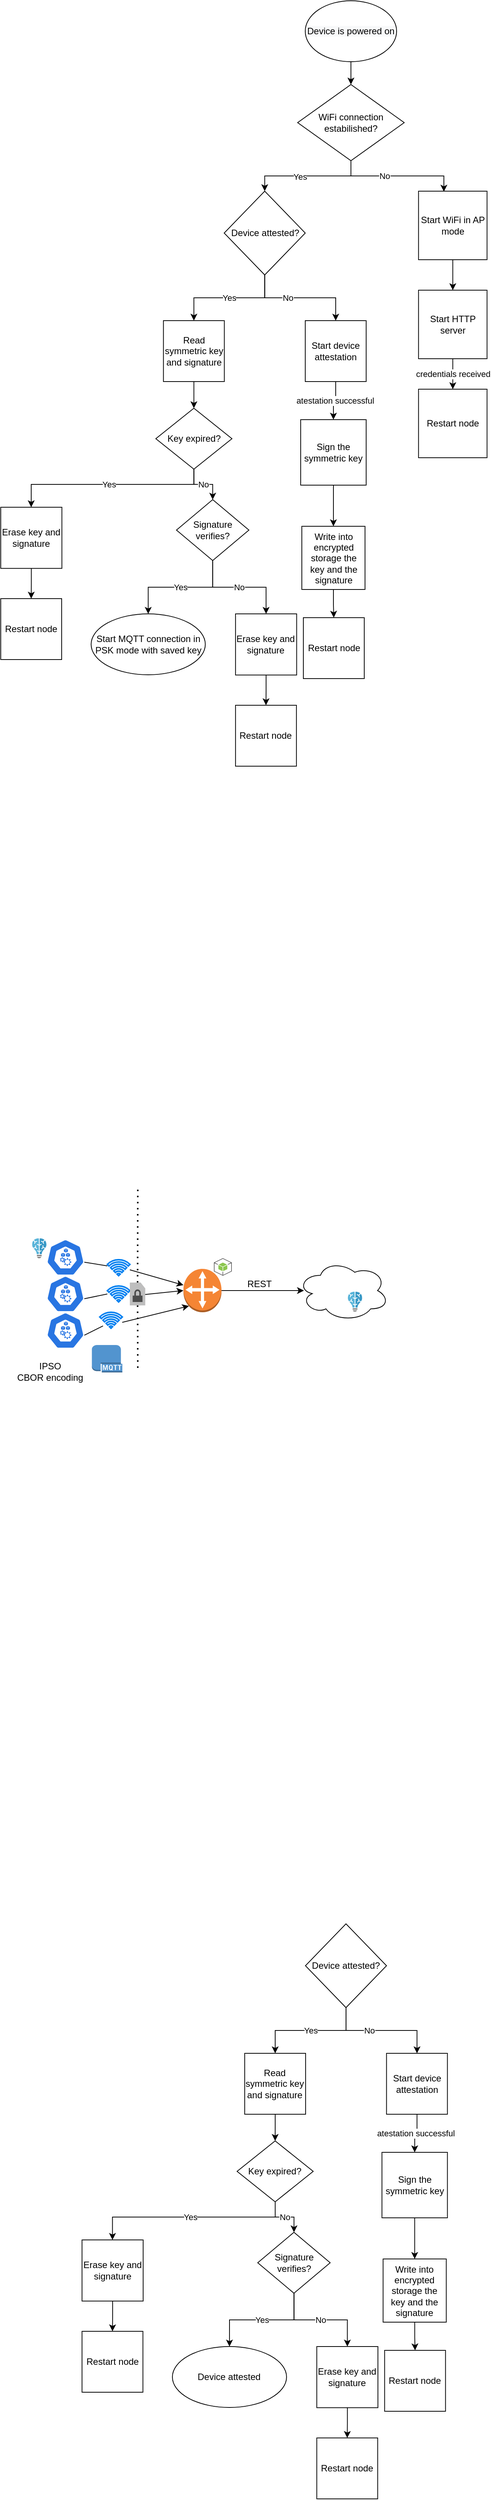 <mxfile version="17.5.0" type="device"><diagram id="DQRt0i2Rsdg41cgeBndE" name="Page-1"><mxGraphModel dx="1877" dy="2282" grid="0" gridSize="10" guides="1" tooltips="1" connect="1" arrows="1" fold="1" page="1" pageScale="1" pageWidth="850" pageHeight="1100" math="0" shadow="0"><root><mxCell id="0"/><mxCell id="1" parent="0"/><mxCell id="kivrVYfsMduGg142QbCl-1" value="" style="sketch=0;html=1;dashed=0;whitespace=wrap;fillColor=#2875E2;strokeColor=#ffffff;points=[[0.005,0.63,0],[0.1,0.2,0],[0.9,0.2,0],[0.5,0,0],[0.995,0.63,0],[0.72,0.99,0],[0.5,1,0],[0.28,0.99,0]];shape=mxgraph.kubernetes.icon;prIcon=node" parent="1" vertex="1"><mxGeometry x="-760" y="541" width="50" height="48" as="geometry"/></mxCell><mxCell id="kivrVYfsMduGg142QbCl-2" value="" style="shape=image;html=1;verticalAlign=top;verticalLabelPosition=bottom;labelBackgroundColor=#ffffff;imageAspect=0;aspect=fixed;image=https://cdn1.iconfinder.com/data/icons/hawcons/32/700056-icon-23-file-c-128.png" parent="1" vertex="1"><mxGeometry x="-754" y="503" width="38" height="38" as="geometry"/></mxCell><mxCell id="kivrVYfsMduGg142QbCl-4" value="" style="outlineConnect=0;dashed=0;verticalLabelPosition=bottom;verticalAlign=top;align=center;html=1;shape=mxgraph.aws3.customer_gateway;fillColor=#F58534;gradientColor=none;" parent="1" vertex="1"><mxGeometry x="-580" y="580" width="50" height="57" as="geometry"/></mxCell><mxCell id="kivrVYfsMduGg142QbCl-5" value="" style="sketch=0;html=1;dashed=0;whitespace=wrap;fillColor=#2875E2;strokeColor=#ffffff;points=[[0.005,0.63,0],[0.1,0.2,0],[0.9,0.2,0],[0.5,0,0],[0.995,0.63,0],[0.72,0.99,0],[0.5,1,0],[0.28,0.99,0]];shape=mxgraph.kubernetes.icon;prIcon=node" parent="1" vertex="1"><mxGeometry x="-760" y="589" width="50" height="48" as="geometry"/></mxCell><mxCell id="kivrVYfsMduGg142QbCl-6" value="" style="sketch=0;html=1;dashed=0;whitespace=wrap;fillColor=#2875E2;strokeColor=#ffffff;points=[[0.005,0.63,0],[0.1,0.2,0],[0.9,0.2,0],[0.5,0,0],[0.995,0.63,0],[0.72,0.99,0],[0.5,1,0],[0.28,0.99,0]];shape=mxgraph.kubernetes.icon;prIcon=node" parent="1" vertex="1"><mxGeometry x="-760" y="637" width="50" height="48" as="geometry"/></mxCell><mxCell id="kivrVYfsMduGg142QbCl-7" value="" style="endArrow=none;dashed=1;html=1;dashPattern=1 3;strokeWidth=2;rounded=0;startArrow=none;" parent="1" source="kivrVYfsMduGg142QbCl-23" edge="1"><mxGeometry width="50" height="50" relative="1" as="geometry"><mxPoint x="-640" y="710" as="sourcePoint"/><mxPoint x="-640" y="470" as="targetPoint"/></mxGeometry></mxCell><mxCell id="kivrVYfsMduGg142QbCl-8" value="" style="endArrow=classic;html=1;rounded=0;exitX=0.995;exitY=0.63;exitDx=0;exitDy=0;exitPerimeter=0;startArrow=none;" parent="1" source="kivrVYfsMduGg142QbCl-3" target="kivrVYfsMduGg142QbCl-4" edge="1"><mxGeometry width="50" height="50" relative="1" as="geometry"><mxPoint x="-540" y="700" as="sourcePoint"/><mxPoint x="-490" y="650" as="targetPoint"/></mxGeometry></mxCell><mxCell id="kivrVYfsMduGg142QbCl-9" value="" style="endArrow=classic;html=1;rounded=0;exitX=0.995;exitY=0.63;exitDx=0;exitDy=0;exitPerimeter=0;entryX=0;entryY=0.5;entryDx=0;entryDy=0;entryPerimeter=0;startArrow=none;" parent="1" source="kivrVYfsMduGg142QbCl-12" target="kivrVYfsMduGg142QbCl-4" edge="1"><mxGeometry width="50" height="50" relative="1" as="geometry"><mxPoint x="-700.25" y="560.24" as="sourcePoint"/><mxPoint x="-570.0" y="609.118" as="targetPoint"/></mxGeometry></mxCell><mxCell id="kivrVYfsMduGg142QbCl-10" value="" style="endArrow=classic;html=1;rounded=0;exitX=0.995;exitY=0.63;exitDx=0;exitDy=0;exitPerimeter=0;entryX=0.145;entryY=0.855;entryDx=0;entryDy=0;entryPerimeter=0;startArrow=none;" parent="1" source="kivrVYfsMduGg142QbCl-14" target="kivrVYfsMduGg142QbCl-4" edge="1"><mxGeometry width="50" height="50" relative="1" as="geometry"><mxPoint x="-690.25" y="570.24" as="sourcePoint"/><mxPoint x="-560.0" y="619.118" as="targetPoint"/></mxGeometry></mxCell><mxCell id="kivrVYfsMduGg142QbCl-3" value="" style="html=1;verticalLabelPosition=bottom;align=center;labelBackgroundColor=#ffffff;verticalAlign=top;strokeWidth=2;strokeColor=#0080F0;shadow=0;dashed=0;shape=mxgraph.ios7.icons.wifi;pointerEvents=1" parent="1" vertex="1"><mxGeometry x="-680" y="568" width="29.7" height="21" as="geometry"/></mxCell><mxCell id="kivrVYfsMduGg142QbCl-11" value="" style="endArrow=none;html=1;rounded=0;exitX=0.995;exitY=0.63;exitDx=0;exitDy=0;exitPerimeter=0;" parent="1" source="kivrVYfsMduGg142QbCl-1" target="kivrVYfsMduGg142QbCl-3" edge="1"><mxGeometry width="50" height="50" relative="1" as="geometry"><mxPoint x="-710.25" y="571.24" as="sourcePoint"/><mxPoint x="-580.0" y="602.5" as="targetPoint"/></mxGeometry></mxCell><mxCell id="kivrVYfsMduGg142QbCl-12" value="" style="html=1;verticalLabelPosition=bottom;align=center;labelBackgroundColor=#ffffff;verticalAlign=top;strokeWidth=2;strokeColor=#0080F0;shadow=0;dashed=0;shape=mxgraph.ios7.icons.wifi;pointerEvents=1" parent="1" vertex="1"><mxGeometry x="-680" y="602.5" width="29.7" height="21" as="geometry"/></mxCell><mxCell id="kivrVYfsMduGg142QbCl-13" value="" style="endArrow=none;html=1;rounded=0;exitX=0.995;exitY=0.63;exitDx=0;exitDy=0;exitPerimeter=0;entryX=0;entryY=0.5;entryDx=0;entryDy=0;entryPerimeter=0;" parent="1" source="kivrVYfsMduGg142QbCl-5" target="kivrVYfsMduGg142QbCl-12" edge="1"><mxGeometry width="50" height="50" relative="1" as="geometry"><mxPoint x="-710.25" y="619.24" as="sourcePoint"/><mxPoint x="-580.0" y="608.5" as="targetPoint"/></mxGeometry></mxCell><mxCell id="kivrVYfsMduGg142QbCl-14" value="" style="html=1;verticalLabelPosition=bottom;align=center;labelBackgroundColor=#ffffff;verticalAlign=top;strokeWidth=2;strokeColor=#0080F0;shadow=0;dashed=0;shape=mxgraph.ios7.icons.wifi;pointerEvents=1" parent="1" vertex="1"><mxGeometry x="-690" y="637" width="29.7" height="21" as="geometry"/></mxCell><mxCell id="kivrVYfsMduGg142QbCl-15" value="" style="endArrow=none;html=1;rounded=0;exitX=0.995;exitY=0.63;exitDx=0;exitDy=0;exitPerimeter=0;entryX=0.145;entryY=0.855;entryDx=0;entryDy=0;entryPerimeter=0;" parent="1" source="kivrVYfsMduGg142QbCl-6" target="kivrVYfsMduGg142QbCl-14" edge="1"><mxGeometry width="50" height="50" relative="1" as="geometry"><mxPoint x="-710.25" y="667.24" as="sourcePoint"/><mxPoint x="-572.75" y="628.735" as="targetPoint"/></mxGeometry></mxCell><mxCell id="kivrVYfsMduGg142QbCl-16" value="" style="ellipse;shape=cloud;whiteSpace=wrap;html=1;" parent="1" vertex="1"><mxGeometry x="-430" y="568.5" width="120" height="80" as="geometry"/></mxCell><mxCell id="kivrVYfsMduGg142QbCl-17" value="" style="endArrow=classic;html=1;rounded=0;exitX=1;exitY=0.5;exitDx=0;exitDy=0;exitPerimeter=0;entryX=0.069;entryY=0.444;entryDx=0;entryDy=0;entryPerimeter=0;" parent="1" source="kivrVYfsMduGg142QbCl-4" edge="1"><mxGeometry width="50" height="50" relative="1" as="geometry"><mxPoint x="-540" y="700" as="sourcePoint"/><mxPoint x="-421.72" y="608.52" as="targetPoint"/></mxGeometry></mxCell><mxCell id="kivrVYfsMduGg142QbCl-18" value="REST" style="text;html=1;strokeColor=none;fillColor=none;align=center;verticalAlign=middle;whiteSpace=wrap;rounded=0;" parent="1" vertex="1"><mxGeometry x="-500" y="590" width="40" height="20" as="geometry"/></mxCell><mxCell id="kivrVYfsMduGg142QbCl-20" value="" style="outlineConnect=0;dashed=0;verticalLabelPosition=bottom;verticalAlign=top;align=center;html=1;shape=mxgraph.aws3.mqtt_protocol;fillColor=#5294CF;gradientColor=none;" parent="1" vertex="1"><mxGeometry x="-700.3" y="680" width="40" height="36" as="geometry"/></mxCell><mxCell id="kivrVYfsMduGg142QbCl-21" value="IPSO&lt;br&gt;CBOR encoding" style="text;html=1;strokeColor=none;fillColor=none;align=center;verticalAlign=middle;whiteSpace=wrap;rounded=0;" parent="1" vertex="1"><mxGeometry x="-800" y="700" width="90" height="30" as="geometry"/></mxCell><mxCell id="kivrVYfsMduGg142QbCl-23" value="" style="outlineConnect=0;dashed=0;verticalLabelPosition=bottom;verticalAlign=top;align=center;html=1;shape=mxgraph.aws3.encrypted_data;fillColor=#7D7C7C;gradientColor=none;" parent="1" vertex="1"><mxGeometry x="-650.3" y="598" width="20" height="30" as="geometry"/></mxCell><mxCell id="kivrVYfsMduGg142QbCl-26" value="" style="endArrow=none;dashed=1;html=1;dashPattern=1 3;strokeWidth=2;rounded=0;" parent="1" target="kivrVYfsMduGg142QbCl-23" edge="1"><mxGeometry width="50" height="50" relative="1" as="geometry"><mxPoint x="-640" y="710" as="sourcePoint"/><mxPoint x="-640" y="470" as="targetPoint"/></mxGeometry></mxCell><mxCell id="kivrVYfsMduGg142QbCl-27" value="" style="outlineConnect=0;dashed=0;verticalLabelPosition=bottom;verticalAlign=top;align=center;html=1;shape=mxgraph.aws3.android;fillColor=#8CC64F;gradientColor=none;" parent="1" vertex="1"><mxGeometry x="-540" y="566" width="23.5" height="23" as="geometry"/></mxCell><mxCell id="kivrVYfsMduGg142QbCl-28" value="" style="shape=image;html=1;verticalAlign=top;verticalLabelPosition=bottom;labelBackgroundColor=#ffffff;imageAspect=0;aspect=fixed;image=https://cdn2.iconfinder.com/data/icons/vivid/48/thunder-128.png" parent="1" vertex="1"><mxGeometry x="-390" y="584" width="26" height="26" as="geometry"/></mxCell><mxCell id="kivrVYfsMduGg142QbCl-29" value="" style="sketch=0;aspect=fixed;html=1;points=[];align=center;image;fontSize=12;image=img/lib/mscae/Batch_AI.svg;" parent="1" vertex="1"><mxGeometry x="-364" y="610" width="18.8" height="26.11" as="geometry"/></mxCell><mxCell id="kivrVYfsMduGg142QbCl-30" value="" style="sketch=0;aspect=fixed;html=1;points=[];align=center;image;fontSize=12;image=img/lib/mscae/Batch_AI.svg;" parent="1" vertex="1"><mxGeometry x="-778.8" y="539.89" width="18.8" height="26.11" as="geometry"/></mxCell><mxCell id="pYSmCd9Iy5BLmg001pCB-5" value="" style="edgeStyle=orthogonalEdgeStyle;rounded=0;orthogonalLoop=1;jettySize=auto;html=1;" parent="1" source="pYSmCd9Iy5BLmg001pCB-3" target="pYSmCd9Iy5BLmg001pCB-4" edge="1"><mxGeometry relative="1" as="geometry"/></mxCell><mxCell id="pYSmCd9Iy5BLmg001pCB-3" value="&#10;&#10;&lt;span style=&quot;color: rgb(0, 0, 0); font-family: helvetica; font-size: 12px; font-style: normal; font-weight: 400; letter-spacing: normal; text-align: center; text-indent: 0px; text-transform: none; word-spacing: 0px; background-color: rgb(248, 249, 250); display: inline; float: none;&quot;&gt;Device is powered on&lt;/span&gt;&#10;&#10;" style="ellipse;whiteSpace=wrap;html=1;" parent="1" vertex="1"><mxGeometry x="-420" y="-1085" width="120" height="80" as="geometry"/></mxCell><mxCell id="pYSmCd9Iy5BLmg001pCB-7" style="edgeStyle=orthogonalEdgeStyle;rounded=0;orthogonalLoop=1;jettySize=auto;html=1;" parent="1" source="pYSmCd9Iy5BLmg001pCB-4" target="pYSmCd9Iy5BLmg001pCB-6" edge="1"><mxGeometry relative="1" as="geometry"/></mxCell><mxCell id="pYSmCd9Iy5BLmg001pCB-8" value="Yes" style="edgeLabel;html=1;align=center;verticalAlign=middle;resizable=0;points=[];" parent="pYSmCd9Iy5BLmg001pCB-7" vertex="1" connectable="0"><mxGeometry x="0.14" y="1" relative="1" as="geometry"><mxPoint as="offset"/></mxGeometry></mxCell><mxCell id="pYSmCd9Iy5BLmg001pCB-11" style="edgeStyle=orthogonalEdgeStyle;rounded=0;orthogonalLoop=1;jettySize=auto;html=1;exitX=0.5;exitY=1;exitDx=0;exitDy=0;entryX=0.37;entryY=0.007;entryDx=0;entryDy=0;entryPerimeter=0;" parent="1" source="pYSmCd9Iy5BLmg001pCB-4" target="pYSmCd9Iy5BLmg001pCB-13" edge="1"><mxGeometry relative="1" as="geometry"><mxPoint x="-236.762" y="-834.988" as="targetPoint"/></mxGeometry></mxCell><mxCell id="pYSmCd9Iy5BLmg001pCB-12" value="No" style="edgeLabel;html=1;align=center;verticalAlign=middle;resizable=0;points=[];" parent="pYSmCd9Iy5BLmg001pCB-11" vertex="1" connectable="0"><mxGeometry x="-0.215" relative="1" as="geometry"><mxPoint as="offset"/></mxGeometry></mxCell><mxCell id="pYSmCd9Iy5BLmg001pCB-4" value="WiFi connection estabilished?" style="rhombus;whiteSpace=wrap;html=1;" parent="1" vertex="1"><mxGeometry x="-430" y="-975" width="140" height="100" as="geometry"/></mxCell><mxCell id="pYSmCd9Iy5BLmg001pCB-23" style="edgeStyle=orthogonalEdgeStyle;rounded=0;orthogonalLoop=1;jettySize=auto;html=1;" parent="1" source="pYSmCd9Iy5BLmg001pCB-6" target="pYSmCd9Iy5BLmg001pCB-22" edge="1"><mxGeometry relative="1" as="geometry"><mxPoint x="-426" y="-665" as="targetPoint"/></mxGeometry></mxCell><mxCell id="pYSmCd9Iy5BLmg001pCB-25" value="No" style="edgeLabel;html=1;align=center;verticalAlign=middle;resizable=0;points=[];" parent="pYSmCd9Iy5BLmg001pCB-23" vertex="1" connectable="0"><mxGeometry x="-0.216" relative="1" as="geometry"><mxPoint as="offset"/></mxGeometry></mxCell><mxCell id="pYSmCd9Iy5BLmg001pCB-34" value="Yes" style="edgeStyle=orthogonalEdgeStyle;rounded=0;orthogonalLoop=1;jettySize=auto;html=1;" parent="1" source="pYSmCd9Iy5BLmg001pCB-6" target="pYSmCd9Iy5BLmg001pCB-33" edge="1"><mxGeometry relative="1" as="geometry"/></mxCell><mxCell id="pYSmCd9Iy5BLmg001pCB-6" value="Device attested?" style="rhombus;whiteSpace=wrap;html=1;" parent="1" vertex="1"><mxGeometry x="-526.5" y="-835" width="106.5" height="110" as="geometry"/></mxCell><mxCell id="pYSmCd9Iy5BLmg001pCB-15" style="edgeStyle=orthogonalEdgeStyle;rounded=0;orthogonalLoop=1;jettySize=auto;html=1;entryX=0.5;entryY=0;entryDx=0;entryDy=0;" parent="1" source="pYSmCd9Iy5BLmg001pCB-13" target="pYSmCd9Iy5BLmg001pCB-14" edge="1"><mxGeometry relative="1" as="geometry"/></mxCell><mxCell id="pYSmCd9Iy5BLmg001pCB-13" value="Start WiFi in AP mode" style="whiteSpace=wrap;html=1;aspect=fixed;" parent="1" vertex="1"><mxGeometry x="-271.2" y="-835" width="90" height="90" as="geometry"/></mxCell><mxCell id="pYSmCd9Iy5BLmg001pCB-17" value="credentials received" style="edgeStyle=orthogonalEdgeStyle;rounded=0;orthogonalLoop=1;jettySize=auto;html=1;entryX=0.5;entryY=0;entryDx=0;entryDy=0;" parent="1" source="pYSmCd9Iy5BLmg001pCB-14" target="pYSmCd9Iy5BLmg001pCB-16" edge="1"><mxGeometry relative="1" as="geometry"/></mxCell><mxCell id="pYSmCd9Iy5BLmg001pCB-14" value="Start HTTP server" style="whiteSpace=wrap;html=1;aspect=fixed;" parent="1" vertex="1"><mxGeometry x="-271.2" y="-705" width="90" height="90" as="geometry"/></mxCell><mxCell id="pYSmCd9Iy5BLmg001pCB-16" value="Restart node" style="whiteSpace=wrap;html=1;aspect=fixed;" parent="1" vertex="1"><mxGeometry x="-271.2" y="-575" width="90" height="90" as="geometry"/></mxCell><mxCell id="pYSmCd9Iy5BLmg001pCB-19" value="Start MQTT connection in PSK mode with saved key" style="ellipse;whiteSpace=wrap;html=1;" parent="1" vertex="1"><mxGeometry x="-701.3" y="-280" width="150" height="80" as="geometry"/></mxCell><mxCell id="pYSmCd9Iy5BLmg001pCB-28" value="atestation successful" style="edgeStyle=orthogonalEdgeStyle;rounded=0;orthogonalLoop=1;jettySize=auto;html=1;entryX=0.5;entryY=0;entryDx=0;entryDy=0;" parent="1" source="pYSmCd9Iy5BLmg001pCB-22" target="pYSmCd9Iy5BLmg001pCB-27" edge="1"><mxGeometry relative="1" as="geometry"/></mxCell><mxCell id="pYSmCd9Iy5BLmg001pCB-22" value="Start device attestation" style="whiteSpace=wrap;html=1;aspect=fixed;" parent="1" vertex="1"><mxGeometry x="-420" y="-665" width="80" height="80" as="geometry"/></mxCell><mxCell id="pYSmCd9Iy5BLmg001pCB-30" style="edgeStyle=orthogonalEdgeStyle;rounded=0;orthogonalLoop=1;jettySize=auto;html=1;entryX=0.5;entryY=0;entryDx=0;entryDy=0;" parent="1" source="pYSmCd9Iy5BLmg001pCB-27" target="pYSmCd9Iy5BLmg001pCB-29" edge="1"><mxGeometry relative="1" as="geometry"/></mxCell><mxCell id="pYSmCd9Iy5BLmg001pCB-27" value="Sign the symmetric key" style="whiteSpace=wrap;html=1;aspect=fixed;" parent="1" vertex="1"><mxGeometry x="-426" y="-535" width="86" height="86" as="geometry"/></mxCell><mxCell id="pYSmCd9Iy5BLmg001pCB-32" style="edgeStyle=orthogonalEdgeStyle;rounded=0;orthogonalLoop=1;jettySize=auto;html=1;" parent="1" source="pYSmCd9Iy5BLmg001pCB-29" target="pYSmCd9Iy5BLmg001pCB-31" edge="1"><mxGeometry relative="1" as="geometry"/></mxCell><mxCell id="pYSmCd9Iy5BLmg001pCB-29" value="Write into encrypted storage the key and the signature" style="whiteSpace=wrap;html=1;aspect=fixed;" parent="1" vertex="1"><mxGeometry x="-424.5" y="-395" width="83" height="83" as="geometry"/></mxCell><mxCell id="pYSmCd9Iy5BLmg001pCB-31" value="Restart node" style="whiteSpace=wrap;html=1;aspect=fixed;" parent="1" vertex="1"><mxGeometry x="-422.5" y="-275" width="80" height="80" as="geometry"/></mxCell><mxCell id="pYSmCd9Iy5BLmg001pCB-44" style="edgeStyle=orthogonalEdgeStyle;rounded=0;orthogonalLoop=1;jettySize=auto;html=1;entryX=0.5;entryY=0;entryDx=0;entryDy=0;" parent="1" source="pYSmCd9Iy5BLmg001pCB-33" target="pYSmCd9Iy5BLmg001pCB-43" edge="1"><mxGeometry relative="1" as="geometry"/></mxCell><mxCell id="pYSmCd9Iy5BLmg001pCB-33" value="Read symmetric key and signature" style="whiteSpace=wrap;html=1;aspect=fixed;" parent="1" vertex="1"><mxGeometry x="-606.3" y="-665" width="80" height="80" as="geometry"/></mxCell><mxCell id="pYSmCd9Iy5BLmg001pCB-37" value="Yes" style="edgeStyle=orthogonalEdgeStyle;rounded=0;orthogonalLoop=1;jettySize=auto;html=1;entryX=0.5;entryY=0;entryDx=0;entryDy=0;" parent="1" source="pYSmCd9Iy5BLmg001pCB-35" target="pYSmCd9Iy5BLmg001pCB-19" edge="1"><mxGeometry relative="1" as="geometry"/></mxCell><mxCell id="pYSmCd9Iy5BLmg001pCB-39" value="No" style="edgeStyle=orthogonalEdgeStyle;rounded=0;orthogonalLoop=1;jettySize=auto;html=1;entryX=0.5;entryY=0;entryDx=0;entryDy=0;" parent="1" source="pYSmCd9Iy5BLmg001pCB-35" target="pYSmCd9Iy5BLmg001pCB-38" edge="1"><mxGeometry relative="1" as="geometry"/></mxCell><mxCell id="pYSmCd9Iy5BLmg001pCB-35" value="Signature verifies?" style="rhombus;whiteSpace=wrap;html=1;" parent="1" vertex="1"><mxGeometry x="-589.17" y="-430" width="95.15" height="80" as="geometry"/></mxCell><mxCell id="pYSmCd9Iy5BLmg001pCB-41" style="edgeStyle=orthogonalEdgeStyle;rounded=0;orthogonalLoop=1;jettySize=auto;html=1;entryX=0.5;entryY=0;entryDx=0;entryDy=0;" parent="1" source="pYSmCd9Iy5BLmg001pCB-38" target="pYSmCd9Iy5BLmg001pCB-40" edge="1"><mxGeometry relative="1" as="geometry"/></mxCell><mxCell id="pYSmCd9Iy5BLmg001pCB-38" value="Erase key and signature" style="whiteSpace=wrap;html=1;aspect=fixed;" parent="1" vertex="1"><mxGeometry x="-511.6" y="-280" width="80.3" height="80.3" as="geometry"/></mxCell><mxCell id="pYSmCd9Iy5BLmg001pCB-40" value="Restart node" style="whiteSpace=wrap;html=1;aspect=fixed;" parent="1" vertex="1"><mxGeometry x="-511.6" y="-160" width="80" height="80" as="geometry"/></mxCell><mxCell id="pYSmCd9Iy5BLmg001pCB-46" value="No" style="edgeStyle=orthogonalEdgeStyle;rounded=0;orthogonalLoop=1;jettySize=auto;html=1;" parent="1" source="pYSmCd9Iy5BLmg001pCB-43" target="pYSmCd9Iy5BLmg001pCB-35" edge="1"><mxGeometry relative="1" as="geometry"/></mxCell><mxCell id="pYSmCd9Iy5BLmg001pCB-49" value="Yes" style="edgeStyle=orthogonalEdgeStyle;rounded=0;orthogonalLoop=1;jettySize=auto;html=1;" parent="1" source="pYSmCd9Iy5BLmg001pCB-43" target="pYSmCd9Iy5BLmg001pCB-47" edge="1"><mxGeometry relative="1" as="geometry"><Array as="points"><mxPoint x="-566" y="-450"/><mxPoint x="-780" y="-450"/></Array></mxGeometry></mxCell><mxCell id="pYSmCd9Iy5BLmg001pCB-43" value="Key expired?" style="rhombus;whiteSpace=wrap;html=1;" parent="1" vertex="1"><mxGeometry x="-616.3" y="-550" width="100" height="80" as="geometry"/></mxCell><mxCell id="pYSmCd9Iy5BLmg001pCB-50" style="edgeStyle=orthogonalEdgeStyle;rounded=0;orthogonalLoop=1;jettySize=auto;html=1;entryX=0.5;entryY=0;entryDx=0;entryDy=0;" parent="1" source="pYSmCd9Iy5BLmg001pCB-47" target="pYSmCd9Iy5BLmg001pCB-48" edge="1"><mxGeometry relative="1" as="geometry"/></mxCell><mxCell id="pYSmCd9Iy5BLmg001pCB-47" value="Erase key and signature" style="whiteSpace=wrap;html=1;aspect=fixed;" parent="1" vertex="1"><mxGeometry x="-820" y="-420" width="80.3" height="80.3" as="geometry"/></mxCell><mxCell id="pYSmCd9Iy5BLmg001pCB-48" value="Restart node" style="whiteSpace=wrap;html=1;aspect=fixed;" parent="1" vertex="1"><mxGeometry x="-820" y="-300" width="80" height="80" as="geometry"/></mxCell><mxCell id="xKnhoNi3KihM0i0iBXRl-1" style="edgeStyle=orthogonalEdgeStyle;rounded=0;orthogonalLoop=1;jettySize=auto;html=1;" edge="1" parent="1" source="xKnhoNi3KihM0i0iBXRl-4" target="xKnhoNi3KihM0i0iBXRl-7"><mxGeometry relative="1" as="geometry"><mxPoint x="-319.25" y="1610" as="targetPoint"/></mxGeometry></mxCell><mxCell id="xKnhoNi3KihM0i0iBXRl-2" value="No" style="edgeLabel;html=1;align=center;verticalAlign=middle;resizable=0;points=[];" vertex="1" connectable="0" parent="xKnhoNi3KihM0i0iBXRl-1"><mxGeometry x="-0.216" relative="1" as="geometry"><mxPoint as="offset"/></mxGeometry></mxCell><mxCell id="xKnhoNi3KihM0i0iBXRl-3" value="Yes" style="edgeStyle=orthogonalEdgeStyle;rounded=0;orthogonalLoop=1;jettySize=auto;html=1;" edge="1" parent="1" source="xKnhoNi3KihM0i0iBXRl-4" target="xKnhoNi3KihM0i0iBXRl-14"><mxGeometry relative="1" as="geometry"/></mxCell><mxCell id="xKnhoNi3KihM0i0iBXRl-4" value="Device attested?" style="rhombus;whiteSpace=wrap;html=1;" vertex="1" parent="1"><mxGeometry x="-419.75" y="1440" width="106.5" height="110" as="geometry"/></mxCell><mxCell id="xKnhoNi3KihM0i0iBXRl-5" value="Device attested" style="ellipse;whiteSpace=wrap;html=1;" vertex="1" parent="1"><mxGeometry x="-594.55" y="1995" width="150" height="80" as="geometry"/></mxCell><mxCell id="xKnhoNi3KihM0i0iBXRl-6" value="atestation successful" style="edgeStyle=orthogonalEdgeStyle;rounded=0;orthogonalLoop=1;jettySize=auto;html=1;entryX=0.5;entryY=0;entryDx=0;entryDy=0;" edge="1" parent="1" source="xKnhoNi3KihM0i0iBXRl-7" target="xKnhoNi3KihM0i0iBXRl-9"><mxGeometry relative="1" as="geometry"/></mxCell><mxCell id="xKnhoNi3KihM0i0iBXRl-7" value="Start device attestation" style="whiteSpace=wrap;html=1;aspect=fixed;" vertex="1" parent="1"><mxGeometry x="-313.25" y="1610" width="80" height="80" as="geometry"/></mxCell><mxCell id="xKnhoNi3KihM0i0iBXRl-8" style="edgeStyle=orthogonalEdgeStyle;rounded=0;orthogonalLoop=1;jettySize=auto;html=1;entryX=0.5;entryY=0;entryDx=0;entryDy=0;" edge="1" parent="1" source="xKnhoNi3KihM0i0iBXRl-9" target="xKnhoNi3KihM0i0iBXRl-11"><mxGeometry relative="1" as="geometry"/></mxCell><mxCell id="xKnhoNi3KihM0i0iBXRl-9" value="Sign the symmetric key" style="whiteSpace=wrap;html=1;aspect=fixed;" vertex="1" parent="1"><mxGeometry x="-319.25" y="1740" width="86" height="86" as="geometry"/></mxCell><mxCell id="xKnhoNi3KihM0i0iBXRl-10" style="edgeStyle=orthogonalEdgeStyle;rounded=0;orthogonalLoop=1;jettySize=auto;html=1;" edge="1" parent="1" source="xKnhoNi3KihM0i0iBXRl-11" target="xKnhoNi3KihM0i0iBXRl-12"><mxGeometry relative="1" as="geometry"/></mxCell><mxCell id="xKnhoNi3KihM0i0iBXRl-11" value="Write into encrypted storage the key and the signature" style="whiteSpace=wrap;html=1;aspect=fixed;" vertex="1" parent="1"><mxGeometry x="-317.75" y="1880" width="83" height="83" as="geometry"/></mxCell><mxCell id="xKnhoNi3KihM0i0iBXRl-12" value="Restart node" style="whiteSpace=wrap;html=1;aspect=fixed;" vertex="1" parent="1"><mxGeometry x="-315.75" y="2000" width="80" height="80" as="geometry"/></mxCell><mxCell id="xKnhoNi3KihM0i0iBXRl-13" style="edgeStyle=orthogonalEdgeStyle;rounded=0;orthogonalLoop=1;jettySize=auto;html=1;entryX=0.5;entryY=0;entryDx=0;entryDy=0;" edge="1" parent="1" source="xKnhoNi3KihM0i0iBXRl-14" target="xKnhoNi3KihM0i0iBXRl-23"><mxGeometry relative="1" as="geometry"/></mxCell><mxCell id="xKnhoNi3KihM0i0iBXRl-14" value="Read symmetric key and signature" style="whiteSpace=wrap;html=1;aspect=fixed;" vertex="1" parent="1"><mxGeometry x="-499.55" y="1610" width="80" height="80" as="geometry"/></mxCell><mxCell id="xKnhoNi3KihM0i0iBXRl-15" value="Yes" style="edgeStyle=orthogonalEdgeStyle;rounded=0;orthogonalLoop=1;jettySize=auto;html=1;entryX=0.5;entryY=0;entryDx=0;entryDy=0;" edge="1" parent="1" source="xKnhoNi3KihM0i0iBXRl-17" target="xKnhoNi3KihM0i0iBXRl-5"><mxGeometry relative="1" as="geometry"/></mxCell><mxCell id="xKnhoNi3KihM0i0iBXRl-16" value="No" style="edgeStyle=orthogonalEdgeStyle;rounded=0;orthogonalLoop=1;jettySize=auto;html=1;entryX=0.5;entryY=0;entryDx=0;entryDy=0;" edge="1" parent="1" source="xKnhoNi3KihM0i0iBXRl-17" target="xKnhoNi3KihM0i0iBXRl-19"><mxGeometry relative="1" as="geometry"/></mxCell><mxCell id="xKnhoNi3KihM0i0iBXRl-17" value="Signature verifies?" style="rhombus;whiteSpace=wrap;html=1;" vertex="1" parent="1"><mxGeometry x="-482.42" y="1845" width="95.15" height="80" as="geometry"/></mxCell><mxCell id="xKnhoNi3KihM0i0iBXRl-18" style="edgeStyle=orthogonalEdgeStyle;rounded=0;orthogonalLoop=1;jettySize=auto;html=1;entryX=0.5;entryY=0;entryDx=0;entryDy=0;" edge="1" parent="1" source="xKnhoNi3KihM0i0iBXRl-19" target="xKnhoNi3KihM0i0iBXRl-20"><mxGeometry relative="1" as="geometry"/></mxCell><mxCell id="xKnhoNi3KihM0i0iBXRl-19" value="Erase key and signature" style="whiteSpace=wrap;html=1;aspect=fixed;" vertex="1" parent="1"><mxGeometry x="-404.85" y="1995" width="80.3" height="80.3" as="geometry"/></mxCell><mxCell id="xKnhoNi3KihM0i0iBXRl-20" value="Restart node" style="whiteSpace=wrap;html=1;aspect=fixed;" vertex="1" parent="1"><mxGeometry x="-404.85" y="2115" width="80" height="80" as="geometry"/></mxCell><mxCell id="xKnhoNi3KihM0i0iBXRl-21" value="No" style="edgeStyle=orthogonalEdgeStyle;rounded=0;orthogonalLoop=1;jettySize=auto;html=1;" edge="1" parent="1" source="xKnhoNi3KihM0i0iBXRl-23" target="xKnhoNi3KihM0i0iBXRl-17"><mxGeometry relative="1" as="geometry"/></mxCell><mxCell id="xKnhoNi3KihM0i0iBXRl-22" value="Yes" style="edgeStyle=orthogonalEdgeStyle;rounded=0;orthogonalLoop=1;jettySize=auto;html=1;" edge="1" parent="1" source="xKnhoNi3KihM0i0iBXRl-23" target="xKnhoNi3KihM0i0iBXRl-25"><mxGeometry relative="1" as="geometry"><Array as="points"><mxPoint x="-459.25" y="1825"/><mxPoint x="-673.25" y="1825"/></Array></mxGeometry></mxCell><mxCell id="xKnhoNi3KihM0i0iBXRl-23" value="Key expired?" style="rhombus;whiteSpace=wrap;html=1;" vertex="1" parent="1"><mxGeometry x="-509.55" y="1725" width="100" height="80" as="geometry"/></mxCell><mxCell id="xKnhoNi3KihM0i0iBXRl-24" style="edgeStyle=orthogonalEdgeStyle;rounded=0;orthogonalLoop=1;jettySize=auto;html=1;entryX=0.5;entryY=0;entryDx=0;entryDy=0;" edge="1" parent="1" source="xKnhoNi3KihM0i0iBXRl-25" target="xKnhoNi3KihM0i0iBXRl-26"><mxGeometry relative="1" as="geometry"/></mxCell><mxCell id="xKnhoNi3KihM0i0iBXRl-25" value="Erase key and signature" style="whiteSpace=wrap;html=1;aspect=fixed;" vertex="1" parent="1"><mxGeometry x="-713.25" y="1855" width="80.3" height="80.3" as="geometry"/></mxCell><mxCell id="xKnhoNi3KihM0i0iBXRl-26" value="Restart node" style="whiteSpace=wrap;html=1;aspect=fixed;" vertex="1" parent="1"><mxGeometry x="-713.25" y="1975" width="80" height="80" as="geometry"/></mxCell></root></mxGraphModel></diagram></mxfile>
